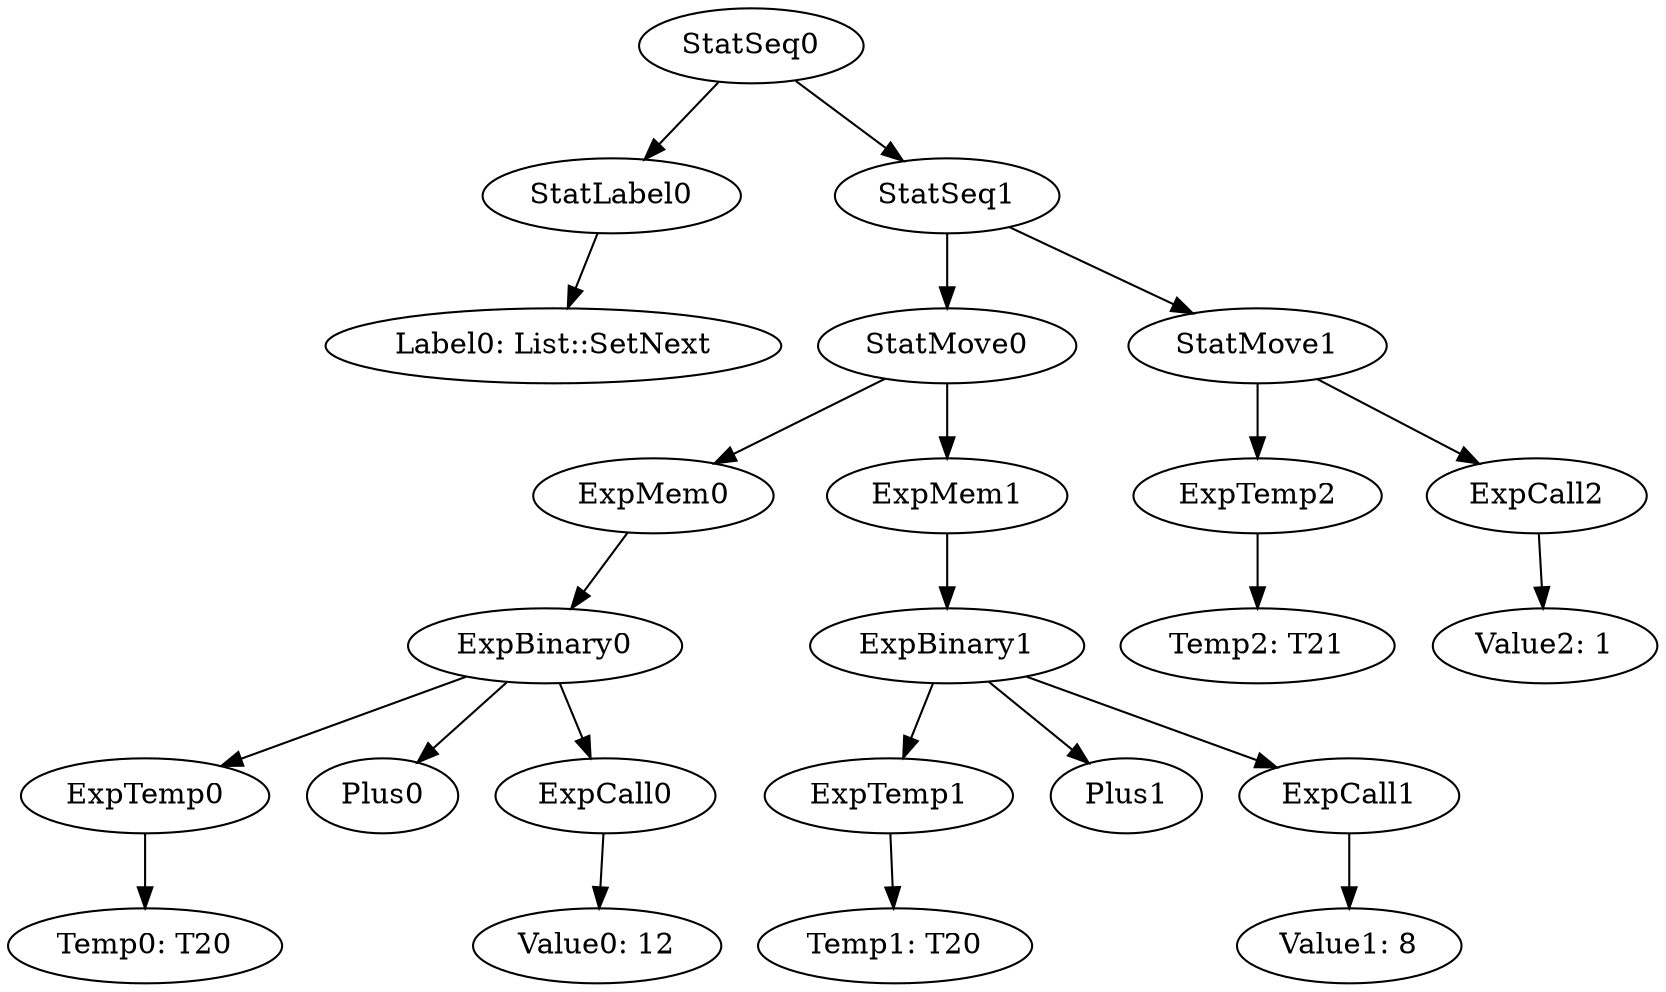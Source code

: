 digraph {
	ordering = out;
	StatMove1 -> ExpTemp2;
	StatMove1 -> ExpCall2;
	ExpTemp2 -> "Temp2: T21";
	ExpMem1 -> ExpBinary1;
	ExpBinary0 -> ExpTemp0;
	ExpBinary0 -> Plus0;
	ExpBinary0 -> ExpCall0;
	ExpCall2 -> "Value2: 1";
	StatMove0 -> ExpMem0;
	StatMove0 -> ExpMem1;
	ExpCall1 -> "Value1: 8";
	ExpTemp0 -> "Temp0: T20";
	StatSeq0 -> StatLabel0;
	StatSeq0 -> StatSeq1;
	StatLabel0 -> "Label0: List::SetNext";
	StatSeq1 -> StatMove0;
	StatSeq1 -> StatMove1;
	ExpCall0 -> "Value0: 12";
	ExpTemp1 -> "Temp1: T20";
	ExpMem0 -> ExpBinary0;
	ExpBinary1 -> ExpTemp1;
	ExpBinary1 -> Plus1;
	ExpBinary1 -> ExpCall1;
}

